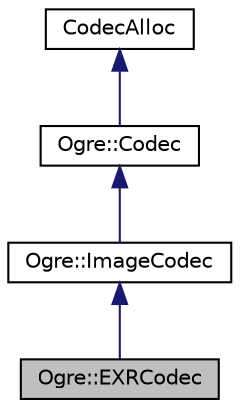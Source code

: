 digraph "Ogre::EXRCodec"
{
  bgcolor="transparent";
  edge [fontname="Helvetica",fontsize="10",labelfontname="Helvetica",labelfontsize="10"];
  node [fontname="Helvetica",fontsize="10",shape=record];
  Node0 [label="Ogre::EXRCodec",height=0.2,width=0.4,color="black", fillcolor="grey75", style="filled", fontcolor="black"];
  Node1 -> Node0 [dir="back",color="midnightblue",fontsize="10",style="solid",fontname="Helvetica"];
  Node1 [label="Ogre::ImageCodec",height=0.2,width=0.4,color="black",URL="$class_ogre_1_1_image_codec.html",tooltip="Codec specialized in images. "];
  Node2 -> Node1 [dir="back",color="midnightblue",fontsize="10",style="solid",fontname="Helvetica"];
  Node2 [label="Ogre::Codec",height=0.2,width=0.4,color="black",URL="$class_ogre_1_1_codec.html",tooltip="Abstract class that defines a &#39;codec&#39;. "];
  Node3 -> Node2 [dir="back",color="midnightblue",fontsize="10",style="solid",fontname="Helvetica"];
  Node3 [label="CodecAlloc",height=0.2,width=0.4,color="black",URL="$class_ogre_1_1_allocated_object.html"];
}
